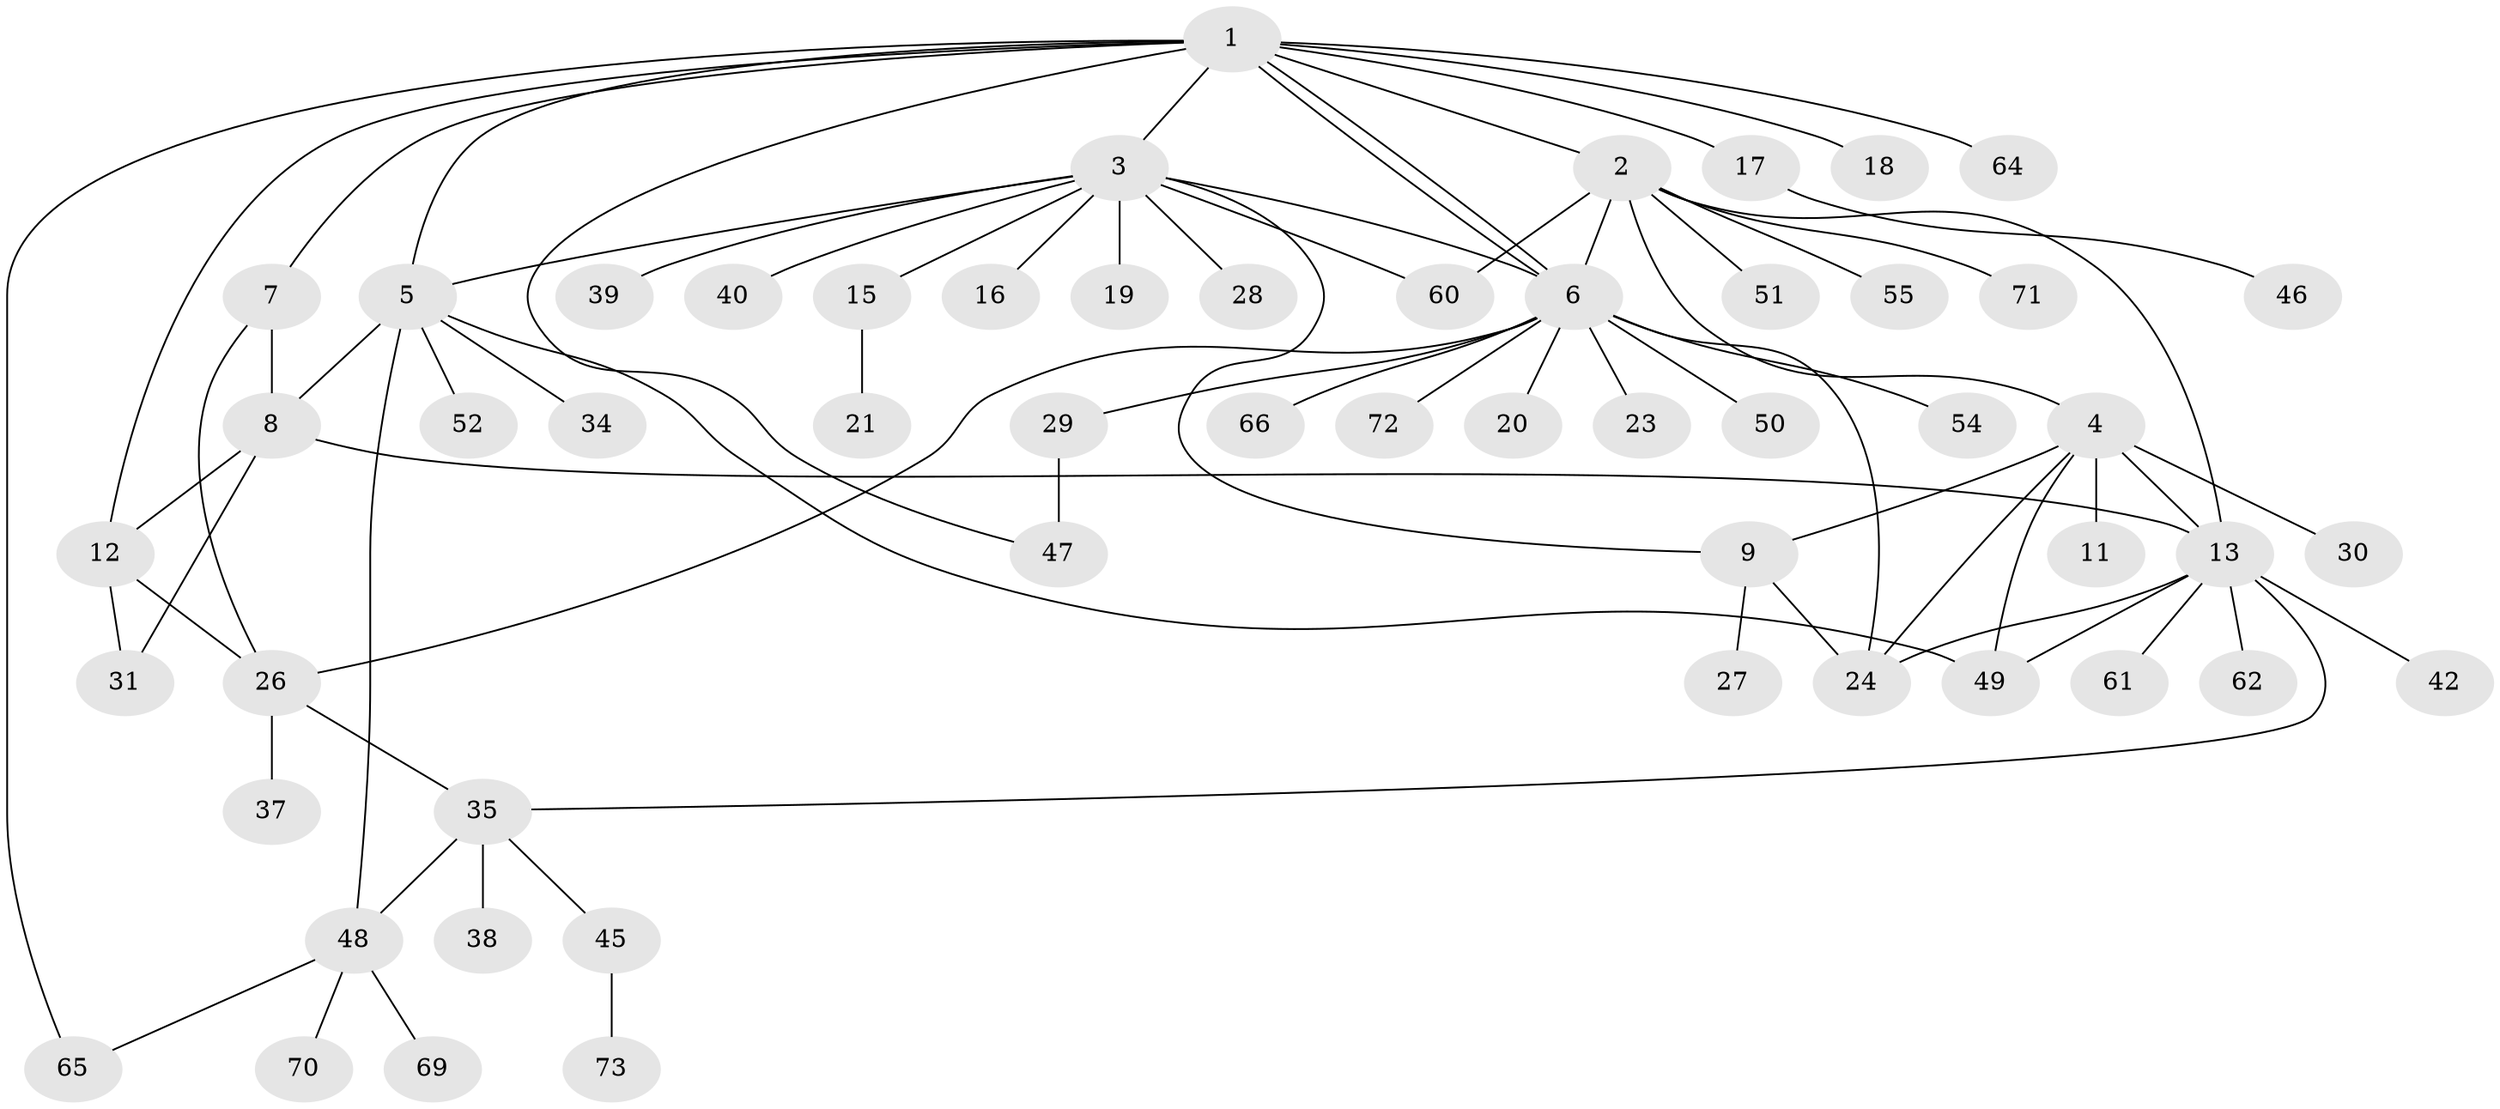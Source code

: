 // Generated by graph-tools (version 1.1) at 2025/51/02/27/25 19:51:55]
// undirected, 55 vertices, 76 edges
graph export_dot {
graph [start="1"]
  node [color=gray90,style=filled];
  1 [super="+25"];
  2 [super="+74"];
  3 [super="+14"];
  4 [super="+10"];
  5 [super="+41"];
  6 [super="+44"];
  7 [super="+57"];
  8 [super="+36"];
  9 [super="+63"];
  11;
  12 [super="+53"];
  13 [super="+22"];
  15;
  16;
  17;
  18;
  19;
  20;
  21;
  23;
  24 [super="+59"];
  26 [super="+33"];
  27 [super="+68"];
  28;
  29 [super="+43"];
  30;
  31 [super="+32"];
  34;
  35 [super="+58"];
  37;
  38;
  39;
  40;
  42;
  45;
  46;
  47;
  48 [super="+56"];
  49;
  50;
  51;
  52 [super="+67"];
  54;
  55;
  60;
  61;
  62;
  64;
  65;
  66;
  69;
  70;
  71;
  72;
  73;
  1 -- 2;
  1 -- 3;
  1 -- 5;
  1 -- 6;
  1 -- 6;
  1 -- 7;
  1 -- 12;
  1 -- 17;
  1 -- 18;
  1 -- 47;
  1 -- 64;
  1 -- 65;
  2 -- 4;
  2 -- 6;
  2 -- 13;
  2 -- 51;
  2 -- 55;
  2 -- 60;
  2 -- 71;
  3 -- 5;
  3 -- 15;
  3 -- 28;
  3 -- 39;
  3 -- 40;
  3 -- 60;
  3 -- 16;
  3 -- 19;
  3 -- 6;
  3 -- 9;
  4 -- 9;
  4 -- 11;
  4 -- 24;
  4 -- 30;
  4 -- 49;
  4 -- 13;
  5 -- 8;
  5 -- 34;
  5 -- 49;
  5 -- 48;
  5 -- 52;
  6 -- 20;
  6 -- 23;
  6 -- 24;
  6 -- 26;
  6 -- 29;
  6 -- 50;
  6 -- 54;
  6 -- 72;
  6 -- 66;
  7 -- 8;
  7 -- 26;
  8 -- 12;
  8 -- 13;
  8 -- 31;
  9 -- 24;
  9 -- 27;
  12 -- 31;
  12 -- 26;
  13 -- 42;
  13 -- 61;
  13 -- 49;
  13 -- 35;
  13 -- 24;
  13 -- 62;
  15 -- 21;
  17 -- 46;
  26 -- 35;
  26 -- 37;
  29 -- 47;
  35 -- 38;
  35 -- 45;
  35 -- 48;
  45 -- 73;
  48 -- 69;
  48 -- 65;
  48 -- 70;
}
